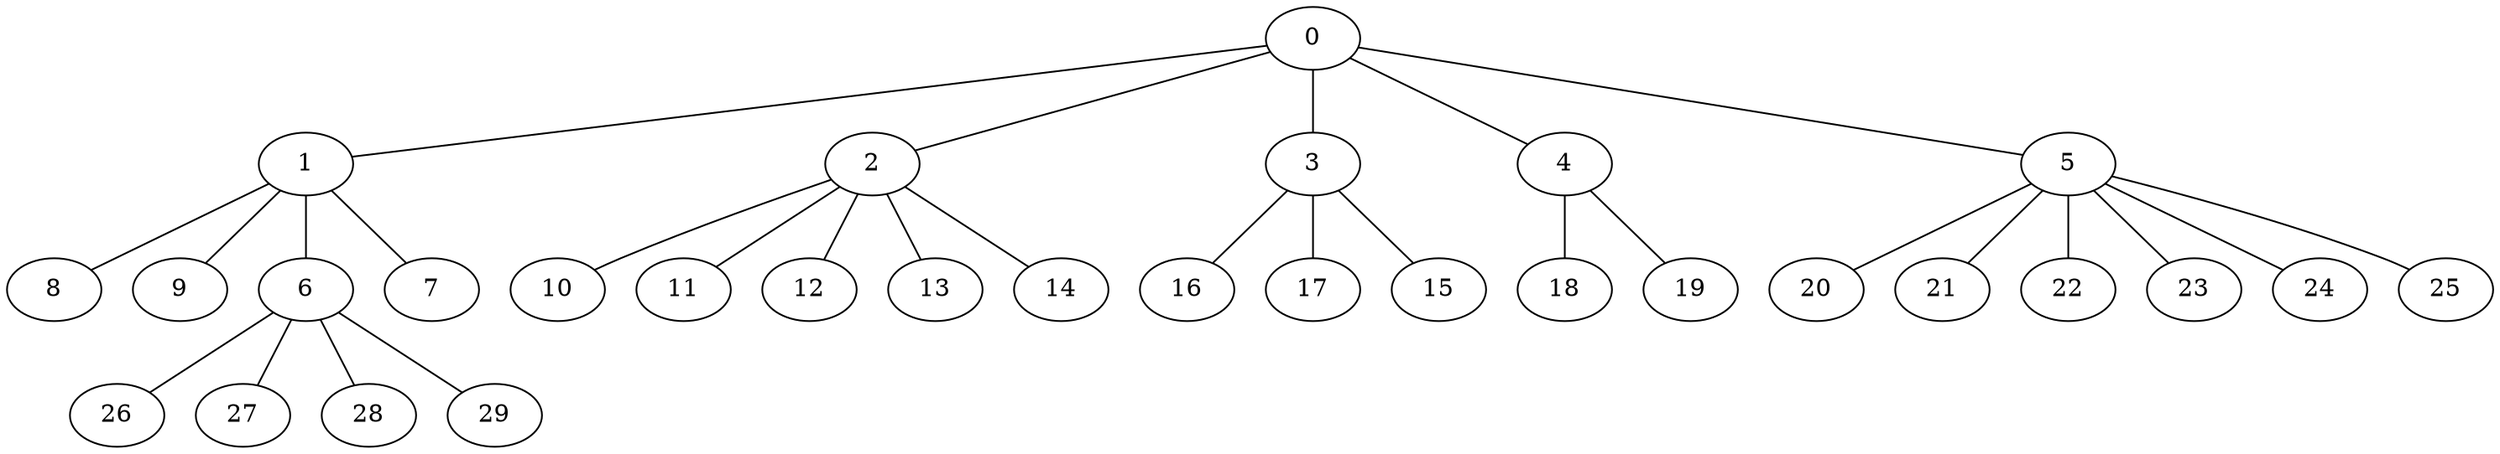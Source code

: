 
graph graphname {
    0 -- 1
0 -- 2
0 -- 3
0 -- 4
0 -- 5
1 -- 8
1 -- 9
1 -- 6
1 -- 7
2 -- 10
2 -- 11
2 -- 12
2 -- 13
2 -- 14
3 -- 16
3 -- 17
3 -- 15
4 -- 18
4 -- 19
5 -- 20
5 -- 21
5 -- 22
5 -- 23
5 -- 24
5 -- 25
6 -- 26
6 -- 27
6 -- 28
6 -- 29

}
